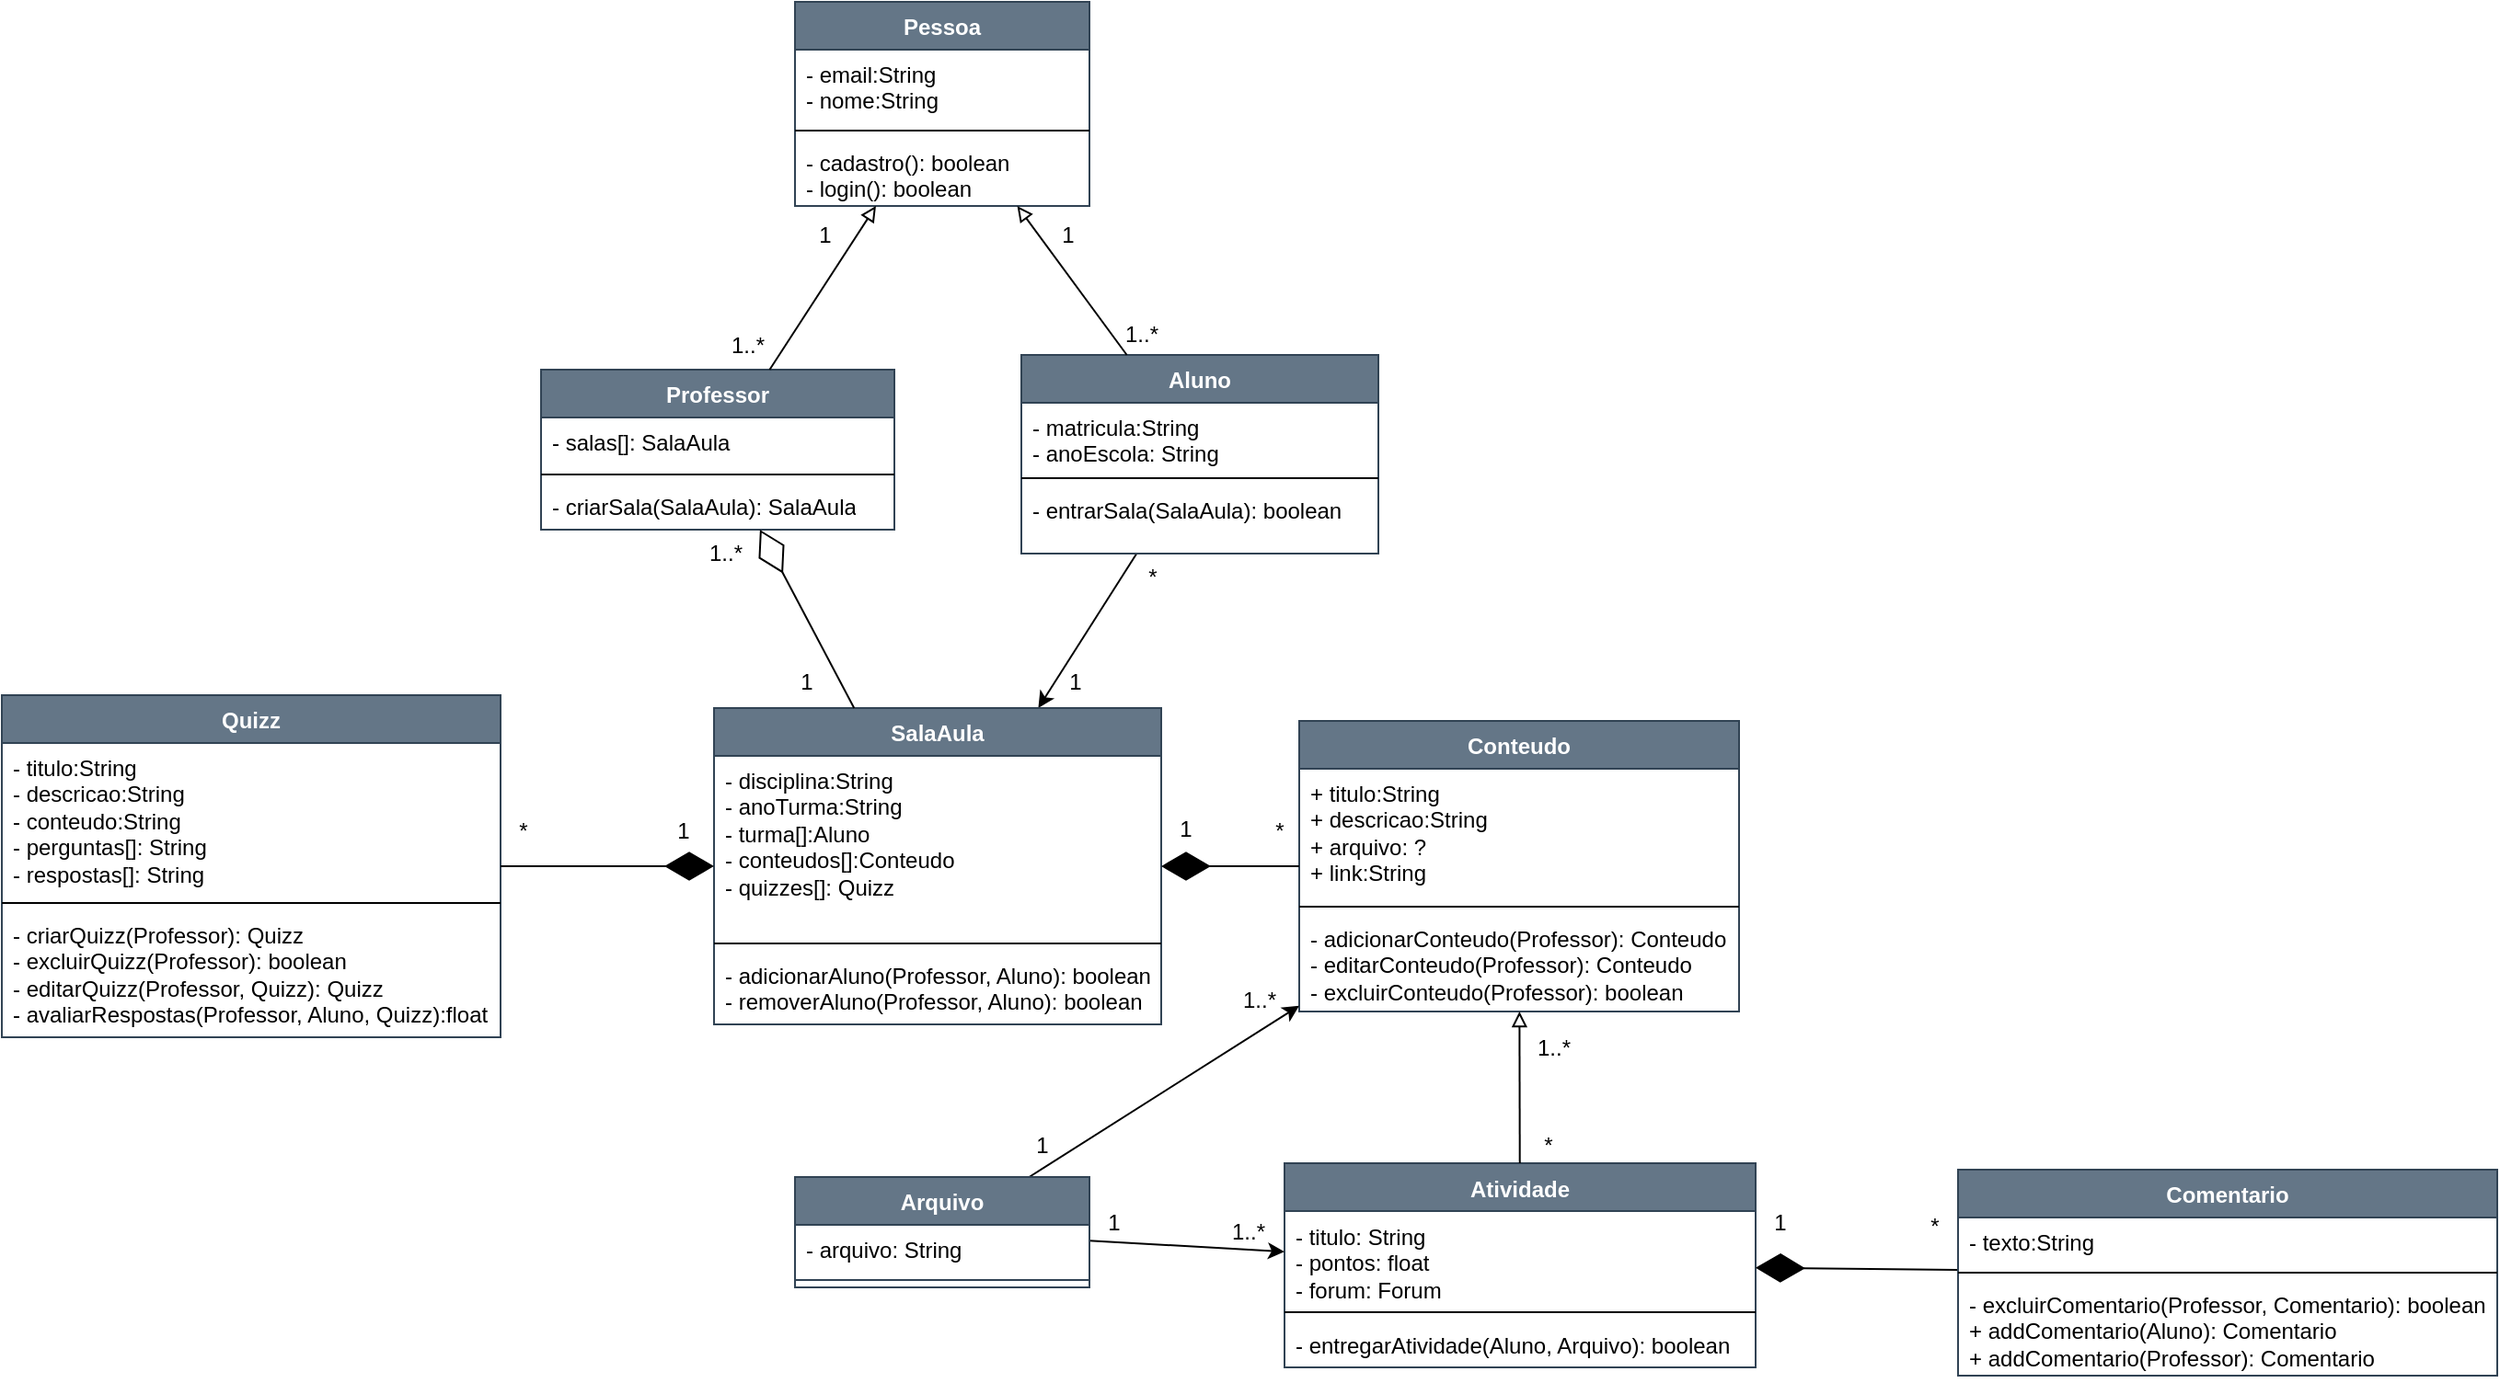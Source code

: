 <mxfile version="25.0.1">
  <diagram id="hHYA7nyM4EVOkoQlwSno" name="Página-1">
    <mxGraphModel dx="968" dy="326" grid="0" gridSize="10" guides="1" tooltips="1" connect="1" arrows="1" fold="1" page="0" pageScale="1" pageWidth="1169" pageHeight="827" math="0" shadow="0">
      <root>
        <mxCell id="0" />
        <mxCell id="1" parent="0" />
        <mxCell id="wuhmUlfspDkxEcgfGQSh-43" value="" style="group" parent="1" vertex="1" connectable="0">
          <mxGeometry x="-7" y="17" width="1356" height="747" as="geometry" />
        </mxCell>
        <mxCell id="6Xl_yp25UxLdCeFqiYun-1" value="Pessoa" style="swimlane;fontStyle=1;align=center;verticalAlign=top;childLayout=stackLayout;horizontal=1;startSize=26;horizontalStack=0;resizeParent=1;resizeParentMax=0;resizeLast=0;collapsible=1;marginBottom=0;whiteSpace=wrap;html=1;fillColor=#647687;strokeColor=#314354;fontColor=#ffffff;" parent="wuhmUlfspDkxEcgfGQSh-43" vertex="1">
          <mxGeometry x="431" width="160" height="111" as="geometry">
            <mxRectangle x="424" y="17" width="77" height="26" as="alternateBounds" />
          </mxGeometry>
        </mxCell>
        <mxCell id="6Xl_yp25UxLdCeFqiYun-2" value="- email:String&lt;div&gt;- nome:String&lt;br&gt;&lt;/div&gt;" style="text;align=left;verticalAlign=top;spacingLeft=4;spacingRight=4;overflow=hidden;rotatable=0;points=[[0,0.5],[1,0.5]];portConstraint=eastwest;whiteSpace=wrap;html=1;" parent="6Xl_yp25UxLdCeFqiYun-1" vertex="1">
          <mxGeometry y="26" width="160" height="40" as="geometry" />
        </mxCell>
        <mxCell id="6Xl_yp25UxLdCeFqiYun-3" value="" style="line;strokeWidth=1;align=left;verticalAlign=middle;spacingTop=-1;spacingLeft=3;spacingRight=3;rotatable=0;labelPosition=right;points=[];portConstraint=eastwest;" parent="6Xl_yp25UxLdCeFqiYun-1" vertex="1">
          <mxGeometry y="66" width="160" height="8" as="geometry" />
        </mxCell>
        <mxCell id="6Xl_yp25UxLdCeFqiYun-4" value="- cadastro(): boolean&lt;br&gt;- login(): boolean" style="text;align=left;verticalAlign=top;spacingLeft=4;spacingRight=4;overflow=hidden;rotatable=0;points=[[0,0.5],[1,0.5]];portConstraint=eastwest;whiteSpace=wrap;html=1;" parent="6Xl_yp25UxLdCeFqiYun-1" vertex="1">
          <mxGeometry y="74" width="160" height="37" as="geometry" />
        </mxCell>
        <mxCell id="6Xl_yp25UxLdCeFqiYun-59" style="rounded=0;orthogonalLoop=1;jettySize=auto;html=1;" parent="wuhmUlfspDkxEcgfGQSh-43" source="6Xl_yp25UxLdCeFqiYun-5" target="6Xl_yp25UxLdCeFqiYun-21" edge="1">
          <mxGeometry relative="1" as="geometry" />
        </mxCell>
        <mxCell id="6Xl_yp25UxLdCeFqiYun-5" value="Aluno" style="swimlane;fontStyle=1;align=center;verticalAlign=top;childLayout=stackLayout;horizontal=1;startSize=26;horizontalStack=0;resizeParent=1;resizeParentMax=0;resizeLast=0;collapsible=1;marginBottom=0;whiteSpace=wrap;html=1;fillColor=#647687;fontColor=#ffffff;strokeColor=#314354;" parent="wuhmUlfspDkxEcgfGQSh-43" vertex="1">
          <mxGeometry x="554" y="192" width="194" height="108" as="geometry" />
        </mxCell>
        <mxCell id="6Xl_yp25UxLdCeFqiYun-6" value="- matricula:String&lt;br&gt;- anoEscola: String" style="text;align=left;verticalAlign=top;spacingLeft=4;spacingRight=4;overflow=hidden;rotatable=0;points=[[0,0.5],[1,0.5]];portConstraint=eastwest;whiteSpace=wrap;html=1;" parent="6Xl_yp25UxLdCeFqiYun-5" vertex="1">
          <mxGeometry y="26" width="194" height="37" as="geometry" />
        </mxCell>
        <mxCell id="6Xl_yp25UxLdCeFqiYun-7" value="" style="line;strokeWidth=1;align=left;verticalAlign=middle;spacingTop=-1;spacingLeft=3;spacingRight=3;rotatable=0;labelPosition=right;points=[];portConstraint=eastwest;" parent="6Xl_yp25UxLdCeFqiYun-5" vertex="1">
          <mxGeometry y="63" width="194" height="8" as="geometry" />
        </mxCell>
        <mxCell id="6Xl_yp25UxLdCeFqiYun-8" value="- entrarSala(SalaAula): boolean" style="text;align=left;verticalAlign=top;spacingLeft=4;spacingRight=4;overflow=hidden;rotatable=0;points=[[0,0.5],[1,0.5]];portConstraint=eastwest;whiteSpace=wrap;html=1;" parent="6Xl_yp25UxLdCeFqiYun-5" vertex="1">
          <mxGeometry y="71" width="194" height="37" as="geometry" />
        </mxCell>
        <mxCell id="6Xl_yp25UxLdCeFqiYun-9" value="Professor" style="swimlane;fontStyle=1;align=center;verticalAlign=top;childLayout=stackLayout;horizontal=1;startSize=26;horizontalStack=0;resizeParent=1;resizeParentMax=0;resizeLast=0;collapsible=1;marginBottom=0;whiteSpace=wrap;html=1;fillColor=#647687;fontColor=#ffffff;strokeColor=#314354;" parent="wuhmUlfspDkxEcgfGQSh-43" vertex="1">
          <mxGeometry x="293" y="200" width="192" height="87" as="geometry" />
        </mxCell>
        <mxCell id="6Xl_yp25UxLdCeFqiYun-10" value="&lt;div&gt;- salas[]: SalaAula&lt;/div&gt;" style="text;align=left;verticalAlign=top;spacingLeft=4;spacingRight=4;overflow=hidden;rotatable=0;points=[[0,0.5],[1,0.5]];portConstraint=eastwest;whiteSpace=wrap;html=1;" parent="6Xl_yp25UxLdCeFqiYun-9" vertex="1">
          <mxGeometry y="26" width="192" height="27" as="geometry" />
        </mxCell>
        <mxCell id="6Xl_yp25UxLdCeFqiYun-11" value="" style="line;strokeWidth=1;align=left;verticalAlign=middle;spacingTop=-1;spacingLeft=3;spacingRight=3;rotatable=0;labelPosition=right;points=[];portConstraint=eastwest;" parent="6Xl_yp25UxLdCeFqiYun-9" vertex="1">
          <mxGeometry y="53" width="192" height="8" as="geometry" />
        </mxCell>
        <mxCell id="6Xl_yp25UxLdCeFqiYun-12" value="- criarSala(SalaAula): SalaAula" style="text;align=left;verticalAlign=top;spacingLeft=4;spacingRight=4;overflow=hidden;rotatable=0;points=[[0,0.5],[1,0.5]];portConstraint=eastwest;whiteSpace=wrap;html=1;" parent="6Xl_yp25UxLdCeFqiYun-9" vertex="1">
          <mxGeometry y="61" width="192" height="26" as="geometry" />
        </mxCell>
        <mxCell id="6Xl_yp25UxLdCeFqiYun-21" value="SalaAula" style="swimlane;fontStyle=1;align=center;verticalAlign=top;childLayout=stackLayout;horizontal=1;startSize=26;horizontalStack=0;resizeParent=1;resizeParentMax=0;resizeLast=0;collapsible=1;marginBottom=0;whiteSpace=wrap;html=1;fillColor=#647687;fontColor=#ffffff;strokeColor=#314354;" parent="wuhmUlfspDkxEcgfGQSh-43" vertex="1">
          <mxGeometry x="387" y="384" width="243" height="172" as="geometry" />
        </mxCell>
        <mxCell id="6Xl_yp25UxLdCeFqiYun-22" value="- disciplina:String&lt;br&gt;- anoTurma:String&lt;br&gt;&lt;div&gt;&lt;div&gt;- turma[]:Aluno&lt;div&gt;- conteudos[]:Conteudo&lt;br&gt;- quizzes[]: Quizz&lt;/div&gt;&lt;/div&gt;&lt;/div&gt;" style="text;align=left;verticalAlign=top;spacingLeft=4;spacingRight=4;overflow=hidden;rotatable=0;points=[[0,0.5],[1,0.5]];portConstraint=eastwest;whiteSpace=wrap;html=1;" parent="6Xl_yp25UxLdCeFqiYun-21" vertex="1">
          <mxGeometry y="26" width="243" height="98" as="geometry" />
        </mxCell>
        <mxCell id="6Xl_yp25UxLdCeFqiYun-23" value="" style="line;strokeWidth=1;align=left;verticalAlign=middle;spacingTop=-1;spacingLeft=3;spacingRight=3;rotatable=0;labelPosition=right;points=[];portConstraint=eastwest;" parent="6Xl_yp25UxLdCeFqiYun-21" vertex="1">
          <mxGeometry y="124" width="243" height="8" as="geometry" />
        </mxCell>
        <mxCell id="6Xl_yp25UxLdCeFqiYun-24" value="- adicionarAluno(Professor, Aluno): boolean&lt;br&gt;- removerAluno(Professor, Aluno): boolean" style="text;align=left;verticalAlign=top;spacingLeft=4;spacingRight=4;overflow=hidden;rotatable=0;points=[[0,0.5],[1,0.5]];portConstraint=eastwest;whiteSpace=wrap;html=1;" parent="6Xl_yp25UxLdCeFqiYun-21" vertex="1">
          <mxGeometry y="132" width="243" height="40" as="geometry" />
        </mxCell>
        <mxCell id="6Xl_yp25UxLdCeFqiYun-29" value="Conteudo" style="swimlane;fontStyle=1;align=center;verticalAlign=top;childLayout=stackLayout;horizontal=1;startSize=26;horizontalStack=0;resizeParent=1;resizeParentMax=0;resizeLast=0;collapsible=1;marginBottom=0;whiteSpace=wrap;html=1;fillColor=#647687;fontColor=#ffffff;strokeColor=#314354;" parent="wuhmUlfspDkxEcgfGQSh-43" vertex="1">
          <mxGeometry x="705" y="391" width="239" height="158" as="geometry" />
        </mxCell>
        <mxCell id="6Xl_yp25UxLdCeFqiYun-30" value="+ titulo:String&lt;div&gt;+ descricao:String&lt;/div&gt;&lt;div&gt;+ arquivo: ?&lt;br&gt;+ link:String&lt;br&gt;&lt;/div&gt;" style="text;align=left;verticalAlign=top;spacingLeft=4;spacingRight=4;overflow=hidden;rotatable=0;points=[[0,0.5],[1,0.5]];portConstraint=eastwest;whiteSpace=wrap;html=1;" parent="6Xl_yp25UxLdCeFqiYun-29" vertex="1">
          <mxGeometry y="26" width="239" height="71" as="geometry" />
        </mxCell>
        <mxCell id="6Xl_yp25UxLdCeFqiYun-31" value="" style="line;strokeWidth=1;align=left;verticalAlign=middle;spacingTop=-1;spacingLeft=3;spacingRight=3;rotatable=0;labelPosition=right;points=[];portConstraint=eastwest;" parent="6Xl_yp25UxLdCeFqiYun-29" vertex="1">
          <mxGeometry y="97" width="239" height="8" as="geometry" />
        </mxCell>
        <mxCell id="6Xl_yp25UxLdCeFqiYun-32" value="- adicionarConteudo(Professor): Conteudo&lt;br&gt;- editarConteudo(Professor): Conteudo&lt;br&gt;- excluirConteudo(Professor): boolean" style="text;align=left;verticalAlign=top;spacingLeft=4;spacingRight=4;overflow=hidden;rotatable=0;points=[[0,0.5],[1,0.5]];portConstraint=eastwest;whiteSpace=wrap;html=1;" parent="6Xl_yp25UxLdCeFqiYun-29" vertex="1">
          <mxGeometry y="105" width="239" height="53" as="geometry" />
        </mxCell>
        <mxCell id="6Xl_yp25UxLdCeFqiYun-51" value="" style="endArrow=diamondThin;endFill=1;endSize=24;html=1;rounded=0;" parent="wuhmUlfspDkxEcgfGQSh-43" source="6Xl_yp25UxLdCeFqiYun-29" target="6Xl_yp25UxLdCeFqiYun-21" edge="1">
          <mxGeometry width="160" relative="1" as="geometry">
            <mxPoint x="266.5" y="848.5" as="sourcePoint" />
            <mxPoint x="426.5" y="848.5" as="targetPoint" />
          </mxGeometry>
        </mxCell>
        <mxCell id="6Xl_yp25UxLdCeFqiYun-52" value="" style="endArrow=block;html=1;rounded=0;endFill=0;" parent="wuhmUlfspDkxEcgfGQSh-43" source="6Xl_yp25UxLdCeFqiYun-9" target="6Xl_yp25UxLdCeFqiYun-1" edge="1">
          <mxGeometry width="50" height="50" relative="1" as="geometry">
            <mxPoint x="439" y="201" as="sourcePoint" />
            <mxPoint x="489" y="151" as="targetPoint" />
          </mxGeometry>
        </mxCell>
        <mxCell id="6Xl_yp25UxLdCeFqiYun-54" value="" style="endArrow=block;html=1;rounded=0;endFill=0;" parent="wuhmUlfspDkxEcgfGQSh-43" source="6Xl_yp25UxLdCeFqiYun-5" target="6Xl_yp25UxLdCeFqiYun-1" edge="1">
          <mxGeometry width="50" height="50" relative="1" as="geometry">
            <mxPoint x="267" y="294" as="sourcePoint" />
            <mxPoint x="267" y="227" as="targetPoint" />
          </mxGeometry>
        </mxCell>
        <mxCell id="6Xl_yp25UxLdCeFqiYun-73" value="*" style="text;html=1;align=center;verticalAlign=middle;resizable=0;points=[];autosize=1;" parent="wuhmUlfspDkxEcgfGQSh-43" vertex="1">
          <mxGeometry x="682" y="438" width="23" height="26" as="geometry" />
        </mxCell>
        <mxCell id="6Xl_yp25UxLdCeFqiYun-74" value="1" style="text;html=1;align=center;verticalAlign=middle;resizable=0;points=[];autosize=1;" parent="wuhmUlfspDkxEcgfGQSh-43" vertex="1">
          <mxGeometry x="630" y="437" width="25" height="26" as="geometry" />
        </mxCell>
        <mxCell id="6Xl_yp25UxLdCeFqiYun-92" value="Quizz" style="swimlane;fontStyle=1;align=center;verticalAlign=top;childLayout=stackLayout;horizontal=1;startSize=26;horizontalStack=0;resizeParent=1;resizeParentMax=0;resizeLast=0;collapsible=1;marginBottom=0;whiteSpace=wrap;html=1;fillColor=#647687;fontColor=#ffffff;strokeColor=#314354;" parent="wuhmUlfspDkxEcgfGQSh-43" vertex="1">
          <mxGeometry y="377" width="271" height="186" as="geometry" />
        </mxCell>
        <mxCell id="6Xl_yp25UxLdCeFqiYun-93" value="- titulo:String&lt;br&gt;- descricao:String&lt;div&gt;- conteudo:String&lt;/div&gt;&lt;div&gt;- perguntas[]: String&lt;/div&gt;&lt;div&gt;- respostas[]: String&lt;/div&gt;" style="text;align=left;verticalAlign=top;spacingLeft=4;spacingRight=4;overflow=hidden;rotatable=0;points=[[0,0.5],[1,0.5]];portConstraint=eastwest;whiteSpace=wrap;html=1;" parent="6Xl_yp25UxLdCeFqiYun-92" vertex="1">
          <mxGeometry y="26" width="271" height="83" as="geometry" />
        </mxCell>
        <mxCell id="6Xl_yp25UxLdCeFqiYun-94" value="" style="line;strokeWidth=1;align=left;verticalAlign=middle;spacingTop=-1;spacingLeft=3;spacingRight=3;rotatable=0;labelPosition=right;points=[];portConstraint=eastwest;" parent="6Xl_yp25UxLdCeFqiYun-92" vertex="1">
          <mxGeometry y="109" width="271" height="8" as="geometry" />
        </mxCell>
        <mxCell id="6Xl_yp25UxLdCeFqiYun-95" value="- criarQuizz(Professor): Quizz&lt;div&gt;- excluirQuizz(Professor): boolean&lt;br&gt;- editarQuizz(Professor, Quizz): Quizz&lt;br&gt;- avaliarRespostas(Professor, Aluno, Quizz):float&lt;/div&gt;" style="text;align=left;verticalAlign=top;spacingLeft=4;spacingRight=4;overflow=hidden;rotatable=0;points=[[0,0.5],[1,0.5]];portConstraint=eastwest;whiteSpace=wrap;html=1;" parent="6Xl_yp25UxLdCeFqiYun-92" vertex="1">
          <mxGeometry y="117" width="271" height="69" as="geometry" />
        </mxCell>
        <mxCell id="6Xl_yp25UxLdCeFqiYun-116" value="" style="endArrow=diamondThin;endFill=1;endSize=24;html=1;rounded=0;" parent="wuhmUlfspDkxEcgfGQSh-43" source="6Xl_yp25UxLdCeFqiYun-92" target="6Xl_yp25UxLdCeFqiYun-21" edge="1">
          <mxGeometry width="160" relative="1" as="geometry">
            <mxPoint x="519" y="628" as="sourcePoint" />
            <mxPoint x="519" y="566" as="targetPoint" />
          </mxGeometry>
        </mxCell>
        <mxCell id="6Xl_yp25UxLdCeFqiYun-119" value="Atividade" style="swimlane;fontStyle=1;align=center;verticalAlign=top;childLayout=stackLayout;horizontal=1;startSize=26;horizontalStack=0;resizeParent=1;resizeParentMax=0;resizeLast=0;collapsible=1;marginBottom=0;whiteSpace=wrap;html=1;fillColor=#647687;fontColor=#ffffff;strokeColor=#314354;" parent="wuhmUlfspDkxEcgfGQSh-43" vertex="1">
          <mxGeometry x="697" y="631.5" width="256" height="111" as="geometry" />
        </mxCell>
        <mxCell id="6Xl_yp25UxLdCeFqiYun-120" value="- titulo: String&lt;br&gt;- pontos: float&lt;br&gt;- forum: Forum" style="text;align=left;verticalAlign=top;spacingLeft=4;spacingRight=4;overflow=hidden;rotatable=0;points=[[0,0.5],[1,0.5]];portConstraint=eastwest;whiteSpace=wrap;html=1;" parent="6Xl_yp25UxLdCeFqiYun-119" vertex="1">
          <mxGeometry y="26" width="256" height="51" as="geometry" />
        </mxCell>
        <mxCell id="6Xl_yp25UxLdCeFqiYun-121" value="" style="line;strokeWidth=1;align=left;verticalAlign=middle;spacingTop=-1;spacingLeft=3;spacingRight=3;rotatable=0;labelPosition=right;points=[];portConstraint=eastwest;" parent="6Xl_yp25UxLdCeFqiYun-119" vertex="1">
          <mxGeometry y="77" width="256" height="8" as="geometry" />
        </mxCell>
        <mxCell id="6Xl_yp25UxLdCeFqiYun-122" value="- entregarAtividade(Aluno, Arquivo): boolean" style="text;align=left;verticalAlign=top;spacingLeft=4;spacingRight=4;overflow=hidden;rotatable=0;points=[[0,0.5],[1,0.5]];portConstraint=eastwest;whiteSpace=wrap;html=1;" parent="6Xl_yp25UxLdCeFqiYun-119" vertex="1">
          <mxGeometry y="85" width="256" height="26" as="geometry" />
        </mxCell>
        <mxCell id="6Xl_yp25UxLdCeFqiYun-124" value="" style="endArrow=block;html=1;rounded=0;endFill=0;" parent="wuhmUlfspDkxEcgfGQSh-43" source="6Xl_yp25UxLdCeFqiYun-119" target="6Xl_yp25UxLdCeFqiYun-29" edge="1">
          <mxGeometry width="50" height="50" relative="1" as="geometry">
            <mxPoint x="644.0" y="893" as="sourcePoint" />
            <mxPoint x="694.0" y="843" as="targetPoint" />
          </mxGeometry>
        </mxCell>
        <mxCell id="6Xl_yp25UxLdCeFqiYun-125" value="*" style="text;html=1;align=center;verticalAlign=middle;resizable=0;points=[];autosize=1;" parent="wuhmUlfspDkxEcgfGQSh-43" vertex="1">
          <mxGeometry x="828.5" y="609" width="23" height="26" as="geometry" />
        </mxCell>
        <mxCell id="6Xl_yp25UxLdCeFqiYun-126" value="1..*" style="text;html=1;align=center;verticalAlign=middle;resizable=0;points=[];autosize=1;" parent="wuhmUlfspDkxEcgfGQSh-43" vertex="1">
          <mxGeometry x="825" y="556" width="36" height="26" as="geometry" />
        </mxCell>
        <mxCell id="2" value="" style="endArrow=diamondThin;endFill=1;endSize=24;html=1;" parent="wuhmUlfspDkxEcgfGQSh-43" source="32" target="6Xl_yp25UxLdCeFqiYun-119" edge="1">
          <mxGeometry width="160" relative="1" as="geometry">
            <mxPoint x="1046" y="687.601" as="sourcePoint" />
            <mxPoint x="1060" y="792" as="targetPoint" />
          </mxGeometry>
        </mxCell>
        <mxCell id="3" value="1" style="text;html=1;align=center;verticalAlign=middle;resizable=0;points=[];autosize=1;strokeColor=none;fillColor=none;" parent="wuhmUlfspDkxEcgfGQSh-43" vertex="1">
          <mxGeometry x="566" y="114" width="25" height="26" as="geometry" />
        </mxCell>
        <mxCell id="4" value="1..*" style="text;html=1;align=center;verticalAlign=middle;resizable=0;points=[];autosize=1;strokeColor=none;fillColor=none;" parent="wuhmUlfspDkxEcgfGQSh-43" vertex="1">
          <mxGeometry x="601" y="168" width="36" height="26" as="geometry" />
        </mxCell>
        <mxCell id="5" value="1..*" style="text;html=1;align=center;verticalAlign=middle;resizable=0;points=[];autosize=1;strokeColor=none;fillColor=none;" parent="wuhmUlfspDkxEcgfGQSh-43" vertex="1">
          <mxGeometry x="387" y="174" width="36" height="26" as="geometry" />
        </mxCell>
        <mxCell id="6" value="1" style="text;html=1;align=center;verticalAlign=middle;resizable=0;points=[];autosize=1;strokeColor=none;fillColor=none;" parent="wuhmUlfspDkxEcgfGQSh-43" vertex="1">
          <mxGeometry x="434" y="114" width="25" height="26" as="geometry" />
        </mxCell>
        <mxCell id="7" value="1..*" style="text;html=1;align=center;verticalAlign=middle;resizable=0;points=[];autosize=1;strokeColor=none;fillColor=none;" parent="wuhmUlfspDkxEcgfGQSh-43" vertex="1">
          <mxGeometry x="375" y="287" width="36" height="26" as="geometry" />
        </mxCell>
        <mxCell id="8" value="1" style="text;html=1;align=center;verticalAlign=middle;resizable=0;points=[];autosize=1;strokeColor=none;fillColor=none;" parent="wuhmUlfspDkxEcgfGQSh-43" vertex="1">
          <mxGeometry x="424" y="357" width="25" height="26" as="geometry" />
        </mxCell>
        <mxCell id="9" value="*" style="text;html=1;align=center;verticalAlign=middle;resizable=0;points=[];autosize=1;strokeColor=none;fillColor=none;" parent="wuhmUlfspDkxEcgfGQSh-43" vertex="1">
          <mxGeometry x="613" y="300" width="23" height="26" as="geometry" />
        </mxCell>
        <mxCell id="10" value="1" style="text;html=1;align=center;verticalAlign=middle;resizable=0;points=[];autosize=1;strokeColor=none;fillColor=none;" parent="wuhmUlfspDkxEcgfGQSh-43" vertex="1">
          <mxGeometry x="570" y="357" width="25" height="26" as="geometry" />
        </mxCell>
        <mxCell id="11" value="*" style="text;html=1;align=center;verticalAlign=middle;resizable=0;points=[];autosize=1;strokeColor=none;fillColor=none;" parent="wuhmUlfspDkxEcgfGQSh-43" vertex="1">
          <mxGeometry x="271" y="438" width="23" height="26" as="geometry" />
        </mxCell>
        <mxCell id="12" value="1" style="text;html=1;align=center;verticalAlign=middle;resizable=0;points=[];autosize=1;strokeColor=none;fillColor=none;" parent="wuhmUlfspDkxEcgfGQSh-43" vertex="1">
          <mxGeometry x="357" y="438" width="25" height="26" as="geometry" />
        </mxCell>
        <mxCell id="27" value="" style="endArrow=diamondThin;endFill=0;endSize=24;html=1;" parent="wuhmUlfspDkxEcgfGQSh-43" source="6Xl_yp25UxLdCeFqiYun-21" target="6Xl_yp25UxLdCeFqiYun-9" edge="1">
          <mxGeometry width="160" relative="1" as="geometry">
            <mxPoint x="408" y="337" as="sourcePoint" />
            <mxPoint x="568" y="337" as="targetPoint" />
          </mxGeometry>
        </mxCell>
        <mxCell id="36" style="edgeStyle=none;html=1;" parent="wuhmUlfspDkxEcgfGQSh-43" source="28" target="6Xl_yp25UxLdCeFqiYun-29" edge="1">
          <mxGeometry relative="1" as="geometry" />
        </mxCell>
        <mxCell id="37" style="edgeStyle=none;html=1;" parent="wuhmUlfspDkxEcgfGQSh-43" source="28" target="6Xl_yp25UxLdCeFqiYun-119" edge="1">
          <mxGeometry relative="1" as="geometry" />
        </mxCell>
        <mxCell id="28" value="Arquivo" style="swimlane;fontStyle=1;align=center;verticalAlign=top;childLayout=stackLayout;horizontal=1;startSize=26;horizontalStack=0;resizeParent=1;resizeParentMax=0;resizeLast=0;collapsible=1;marginBottom=0;fillColor=#647687;fontColor=#ffffff;strokeColor=#314354;" parent="wuhmUlfspDkxEcgfGQSh-43" vertex="1">
          <mxGeometry x="431" y="639" width="160" height="60" as="geometry" />
        </mxCell>
        <mxCell id="29" value="- arquivo: String" style="text;strokeColor=none;fillColor=none;align=left;verticalAlign=top;spacingLeft=4;spacingRight=4;overflow=hidden;rotatable=0;points=[[0,0.5],[1,0.5]];portConstraint=eastwest;" parent="28" vertex="1">
          <mxGeometry y="26" width="160" height="26" as="geometry" />
        </mxCell>
        <mxCell id="30" value="" style="line;strokeWidth=1;fillColor=none;align=left;verticalAlign=middle;spacingTop=-1;spacingLeft=3;spacingRight=3;rotatable=0;labelPosition=right;points=[];portConstraint=eastwest;strokeColor=inherit;" parent="28" vertex="1">
          <mxGeometry y="52" width="160" height="8" as="geometry" />
        </mxCell>
        <mxCell id="32" value="Comentario" style="swimlane;fontStyle=1;align=center;verticalAlign=top;childLayout=stackLayout;horizontal=1;startSize=26;horizontalStack=0;resizeParent=1;resizeParentMax=0;resizeLast=0;collapsible=1;marginBottom=0;whiteSpace=wrap;html=1;fillColor=#647687;fontColor=#ffffff;strokeColor=#314354;" parent="wuhmUlfspDkxEcgfGQSh-43" vertex="1">
          <mxGeometry x="1063" y="635" width="293" height="112" as="geometry" />
        </mxCell>
        <mxCell id="33" value="- texto:String" style="text;align=left;verticalAlign=top;spacingLeft=4;spacingRight=4;overflow=hidden;rotatable=0;points=[[0,0.5],[1,0.5]];portConstraint=eastwest;whiteSpace=wrap;html=1;" parent="32" vertex="1">
          <mxGeometry y="26" width="293" height="26" as="geometry" />
        </mxCell>
        <mxCell id="34" value="" style="line;strokeWidth=1;align=left;verticalAlign=middle;spacingTop=-1;spacingLeft=3;spacingRight=3;rotatable=0;labelPosition=right;points=[];portConstraint=eastwest;" parent="32" vertex="1">
          <mxGeometry y="52" width="293" height="8" as="geometry" />
        </mxCell>
        <mxCell id="35" value="- excluirComentario(Professor, Comentario): boolean&lt;br&gt;+ addComentario(Aluno): Comentario&lt;br&gt;+ addComentario(Professor): Comentario" style="text;align=left;verticalAlign=top;spacingLeft=4;spacingRight=4;overflow=hidden;rotatable=0;points=[[0,0.5],[1,0.5]];portConstraint=eastwest;whiteSpace=wrap;html=1;" parent="32" vertex="1">
          <mxGeometry y="60" width="293" height="52" as="geometry" />
        </mxCell>
        <mxCell id="38" value="1" style="text;html=1;align=center;verticalAlign=middle;resizable=0;points=[];autosize=1;strokeColor=none;fillColor=none;" parent="wuhmUlfspDkxEcgfGQSh-43" vertex="1">
          <mxGeometry x="552" y="609" width="25" height="26" as="geometry" />
        </mxCell>
        <mxCell id="39" value="1..*" style="text;html=1;align=center;verticalAlign=middle;resizable=0;points=[];autosize=1;strokeColor=none;fillColor=none;" parent="wuhmUlfspDkxEcgfGQSh-43" vertex="1">
          <mxGeometry x="665" y="530" width="36" height="26" as="geometry" />
        </mxCell>
        <mxCell id="40" value="1..*" style="text;html=1;align=center;verticalAlign=middle;resizable=0;points=[];autosize=1;strokeColor=none;fillColor=none;" parent="wuhmUlfspDkxEcgfGQSh-43" vertex="1">
          <mxGeometry x="659" y="656" width="36" height="26" as="geometry" />
        </mxCell>
        <mxCell id="41" value="1" style="text;html=1;align=center;verticalAlign=middle;resizable=0;points=[];autosize=1;strokeColor=none;fillColor=none;" parent="wuhmUlfspDkxEcgfGQSh-43" vertex="1">
          <mxGeometry x="591" y="651" width="25" height="26" as="geometry" />
        </mxCell>
        <mxCell id="wuhmUlfspDkxEcgfGQSh-41" value="1" style="text;html=1;align=center;verticalAlign=middle;resizable=0;points=[];autosize=1;strokeColor=none;fillColor=none;" parent="wuhmUlfspDkxEcgfGQSh-43" vertex="1">
          <mxGeometry x="953" y="651" width="25" height="26" as="geometry" />
        </mxCell>
        <mxCell id="wuhmUlfspDkxEcgfGQSh-42" value="*" style="text;html=1;align=center;verticalAlign=middle;resizable=0;points=[];autosize=1;strokeColor=none;fillColor=none;" parent="wuhmUlfspDkxEcgfGQSh-43" vertex="1">
          <mxGeometry x="1038" y="653" width="23" height="26" as="geometry" />
        </mxCell>
      </root>
    </mxGraphModel>
  </diagram>
</mxfile>

